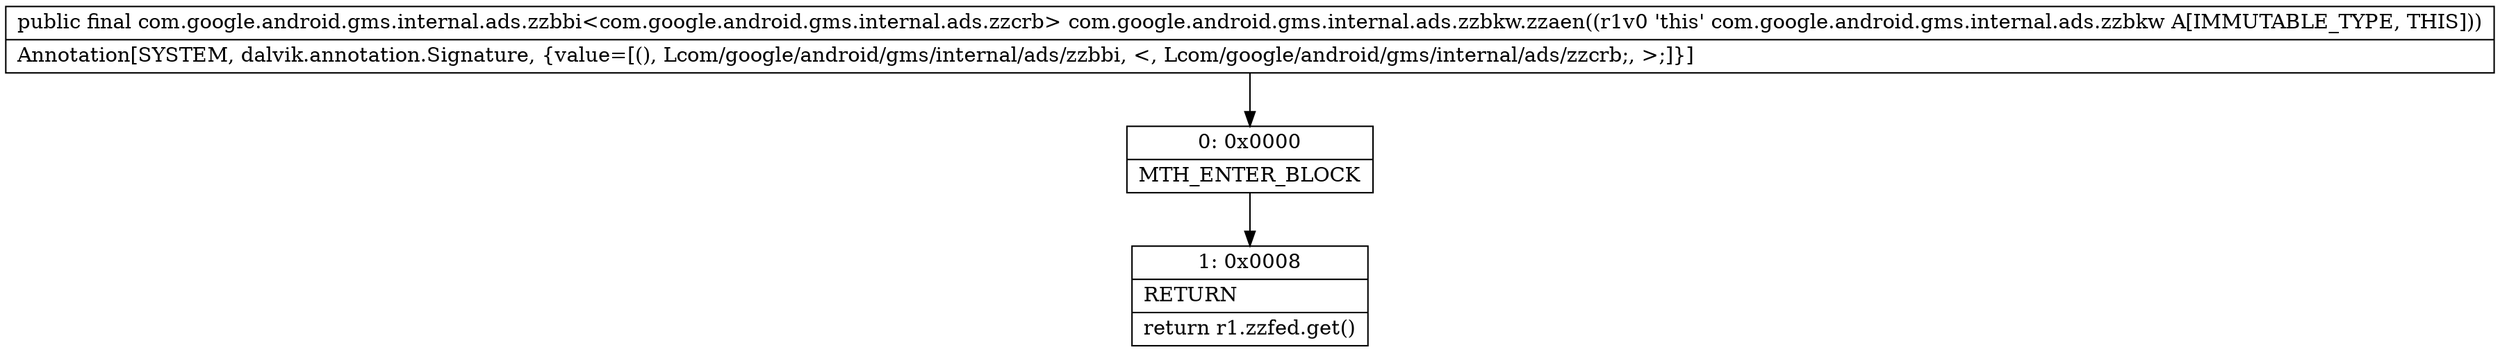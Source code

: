 digraph "CFG forcom.google.android.gms.internal.ads.zzbkw.zzaen()Lcom\/google\/android\/gms\/internal\/ads\/zzbbi;" {
Node_0 [shape=record,label="{0\:\ 0x0000|MTH_ENTER_BLOCK\l}"];
Node_1 [shape=record,label="{1\:\ 0x0008|RETURN\l|return r1.zzfed.get()\l}"];
MethodNode[shape=record,label="{public final com.google.android.gms.internal.ads.zzbbi\<com.google.android.gms.internal.ads.zzcrb\> com.google.android.gms.internal.ads.zzbkw.zzaen((r1v0 'this' com.google.android.gms.internal.ads.zzbkw A[IMMUTABLE_TYPE, THIS]))  | Annotation[SYSTEM, dalvik.annotation.Signature, \{value=[(), Lcom\/google\/android\/gms\/internal\/ads\/zzbbi, \<, Lcom\/google\/android\/gms\/internal\/ads\/zzcrb;, \>;]\}]\l}"];
MethodNode -> Node_0;
Node_0 -> Node_1;
}


